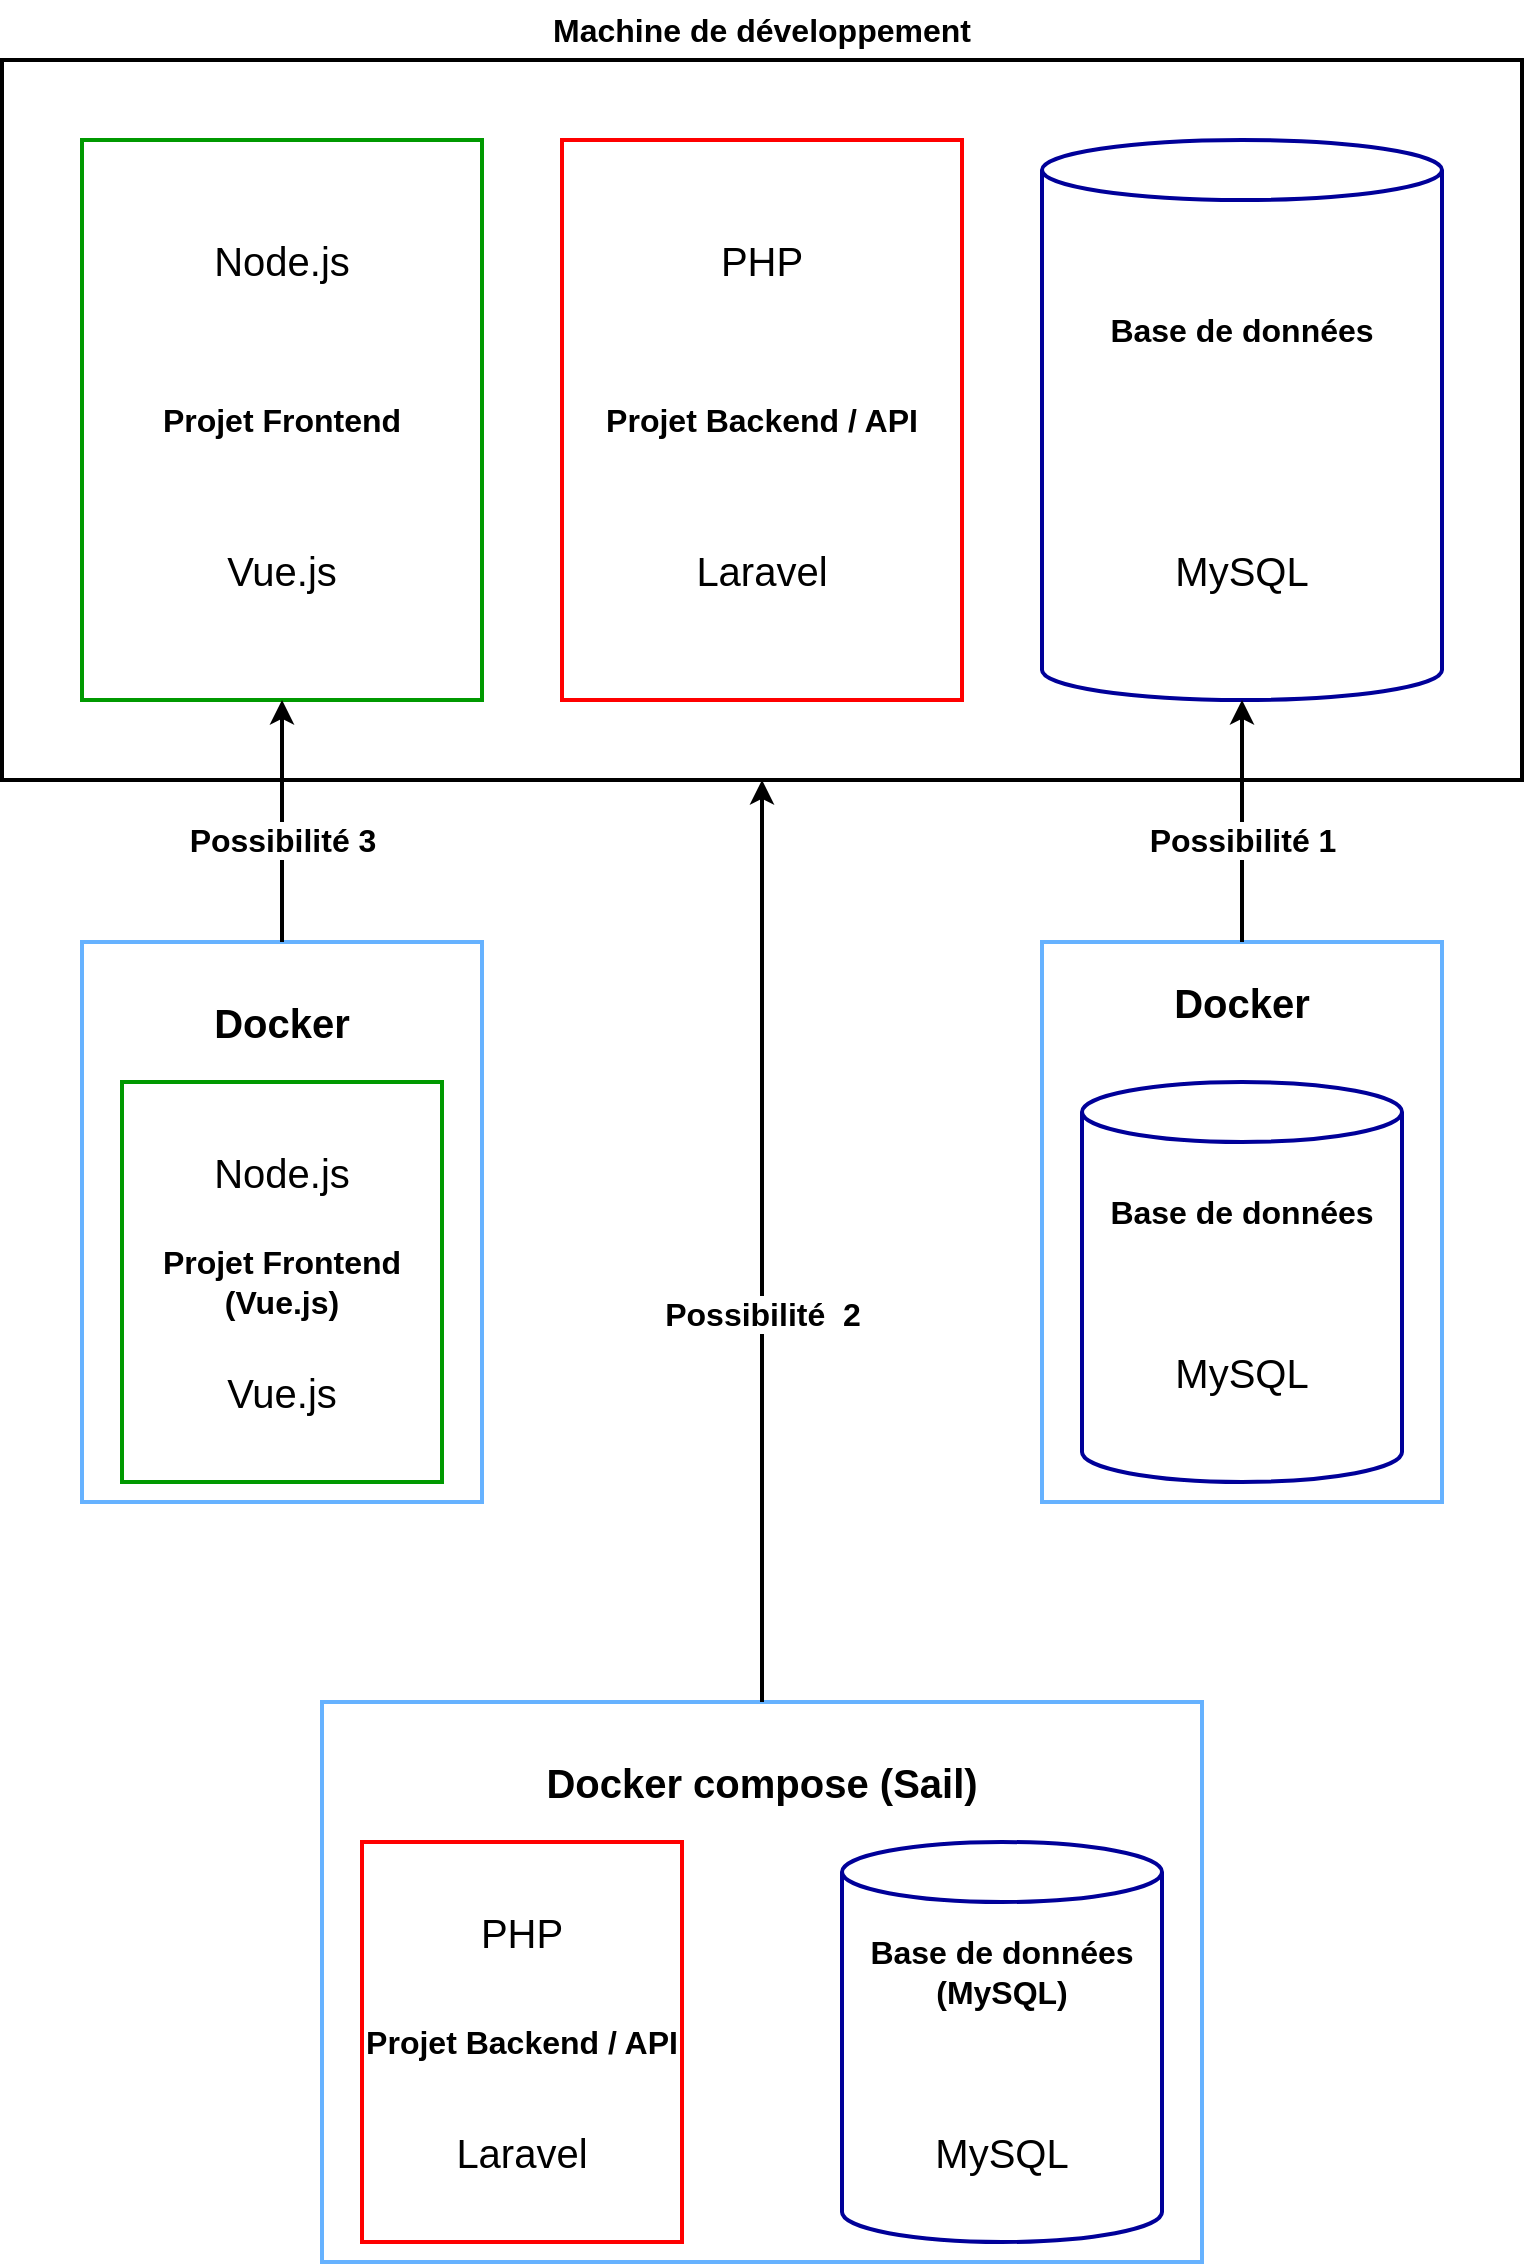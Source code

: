 <mxfile version="18.0.4" type="device"><diagram id="r9yDOdrft_3wjeYdZze2" name="Infrastructure actuelle"><mxGraphModel dx="2062" dy="1217" grid="1" gridSize="10" guides="1" tooltips="1" connect="1" arrows="1" fold="1" page="1" pageScale="1" pageWidth="827" pageHeight="1169" math="0" shadow="0"><root><mxCell id="0"/><mxCell id="1" parent="0"/><mxCell id="SxDabUhU83ZVip-BnQjD-1" value="" style="rounded=0;whiteSpace=wrap;html=1;fillColor=none;strokeWidth=2;" parent="1" vertex="1"><mxGeometry x="40" y="39" width="760" height="360" as="geometry"/></mxCell><mxCell id="SxDabUhU83ZVip-BnQjD-2" value="&lt;span style=&quot;font-size: 16px;&quot;&gt;Machine de développement&lt;/span&gt;" style="text;html=1;strokeColor=none;fillColor=none;align=center;verticalAlign=middle;whiteSpace=wrap;rounded=0;fontStyle=1;fontSize=16;" parent="1" vertex="1"><mxGeometry x="40" y="9" width="760" height="30" as="geometry"/></mxCell><mxCell id="SxDabUhU83ZVip-BnQjD-3" value="&lt;font style=&quot;font-size: 16px;&quot;&gt;Projet Frontend&lt;/font&gt;" style="rounded=0;whiteSpace=wrap;html=1;strokeWidth=2;fillColor=none;fontSize=16;strokeColor=#009900;fontStyle=1" parent="1" vertex="1"><mxGeometry x="80" y="79" width="200" height="280" as="geometry"/></mxCell><mxCell id="SxDabUhU83ZVip-BnQjD-4" value="Projet Backend / API" style="rounded=0;whiteSpace=wrap;html=1;strokeWidth=2;fillColor=none;fontSize=16;strokeColor=#FF0000;fontStyle=1" parent="1" vertex="1"><mxGeometry x="320" y="79" width="200" height="280" as="geometry"/></mxCell><mxCell id="SxDabUhU83ZVip-BnQjD-6" value="" style="shape=cylinder3;whiteSpace=wrap;html=1;boundedLbl=1;backgroundOutline=1;size=15;strokeWidth=2;fillColor=none;fontSize=14;strokeColor=#000099;" parent="1" vertex="1"><mxGeometry x="560" y="79" width="200" height="280" as="geometry"/></mxCell><mxCell id="LVgjFQmivS-eAMBgzMLH-1" value="Base de données" style="text;html=1;strokeColor=none;fillColor=none;align=center;verticalAlign=middle;whiteSpace=wrap;rounded=0;fontSize=16;fontStyle=1" parent="1" vertex="1"><mxGeometry x="560" y="159" width="200" height="30" as="geometry"/></mxCell><mxCell id="vsb043NFaa2IGARD-wmM-1" value="Node.js" style="text;html=1;strokeColor=none;fillColor=none;align=center;verticalAlign=middle;whiteSpace=wrap;rounded=0;fontSize=20;" parent="1" vertex="1"><mxGeometry x="80" y="124" width="200" height="30" as="geometry"/></mxCell><mxCell id="vsb043NFaa2IGARD-wmM-2" value="Vue.js" style="text;html=1;strokeColor=none;fillColor=none;align=center;verticalAlign=middle;whiteSpace=wrap;rounded=0;fontSize=20;" parent="1" vertex="1"><mxGeometry x="80" y="279" width="200" height="30" as="geometry"/></mxCell><mxCell id="vsb043NFaa2IGARD-wmM-3" value="PHP" style="text;html=1;strokeColor=none;fillColor=none;align=center;verticalAlign=middle;whiteSpace=wrap;rounded=0;fontSize=20;" parent="1" vertex="1"><mxGeometry x="320" y="124" width="200" height="30" as="geometry"/></mxCell><mxCell id="vsb043NFaa2IGARD-wmM-4" value="Laravel" style="text;html=1;strokeColor=none;fillColor=none;align=center;verticalAlign=middle;whiteSpace=wrap;rounded=0;fontSize=20;" parent="1" vertex="1"><mxGeometry x="320" y="279" width="200" height="30" as="geometry"/></mxCell><mxCell id="vsb043NFaa2IGARD-wmM-5" value="MySQL" style="text;html=1;strokeColor=none;fillColor=none;align=center;verticalAlign=middle;whiteSpace=wrap;rounded=0;fontSize=20;" parent="1" vertex="1"><mxGeometry x="560" y="279" width="200" height="30" as="geometry"/></mxCell><mxCell id="0qqkSwmfJCqANnDKYchJ-1" value="" style="rounded=0;whiteSpace=wrap;html=1;fontSize=14;strokeWidth=2;fillColor=none;strokeColor=#66B2FF;" vertex="1" parent="1"><mxGeometry x="560" y="480" width="200" height="280" as="geometry"/></mxCell><mxCell id="0qqkSwmfJCqANnDKYchJ-4" value="" style="shape=cylinder3;whiteSpace=wrap;html=1;boundedLbl=1;backgroundOutline=1;size=15;strokeWidth=2;fillColor=none;fontSize=14;strokeColor=#000099;" vertex="1" parent="1"><mxGeometry x="580" y="550" width="160" height="200" as="geometry"/></mxCell><mxCell id="0qqkSwmfJCqANnDKYchJ-6" value="Base de données" style="text;html=1;strokeColor=none;fillColor=none;align=center;verticalAlign=middle;whiteSpace=wrap;rounded=0;fontSize=16;fontStyle=1" vertex="1" parent="1"><mxGeometry x="580" y="600" width="160" height="30" as="geometry"/></mxCell><mxCell id="0qqkSwmfJCqANnDKYchJ-13" value="MySQL" style="text;html=1;strokeColor=none;fillColor=none;align=center;verticalAlign=middle;whiteSpace=wrap;rounded=0;fontSize=20;" vertex="1" parent="1"><mxGeometry x="580" y="680" width="160" height="30" as="geometry"/></mxCell><mxCell id="0qqkSwmfJCqANnDKYchJ-14" value="Docker" style="text;html=1;strokeColor=none;fillColor=none;align=center;verticalAlign=middle;whiteSpace=wrap;rounded=0;fontSize=20;fontStyle=1" vertex="1" parent="1"><mxGeometry x="560" y="495" width="200" height="30" as="geometry"/></mxCell><mxCell id="0qqkSwmfJCqANnDKYchJ-16" value="" style="rounded=0;whiteSpace=wrap;html=1;fontSize=14;strokeWidth=2;fillColor=none;strokeColor=#66B2FF;" vertex="1" parent="1"><mxGeometry x="200" y="860" width="440" height="280" as="geometry"/></mxCell><mxCell id="0qqkSwmfJCqANnDKYchJ-18" value="Projet Backend / API" style="rounded=0;whiteSpace=wrap;html=1;strokeWidth=2;fillColor=none;fontSize=16;fontStyle=1;strokeColor=#FF0000;" vertex="1" parent="1"><mxGeometry x="220" y="930" width="160" height="200" as="geometry"/></mxCell><mxCell id="0qqkSwmfJCqANnDKYchJ-19" value="" style="shape=cylinder3;whiteSpace=wrap;html=1;boundedLbl=1;backgroundOutline=1;size=15;strokeWidth=2;fillColor=none;fontSize=14;fontColor=#000000;strokeColor=#000099;" vertex="1" parent="1"><mxGeometry x="460" y="930" width="160" height="200" as="geometry"/></mxCell><mxCell id="0qqkSwmfJCqANnDKYchJ-20" value="Base de données (MySQL)" style="text;html=1;strokeColor=none;fillColor=none;align=center;verticalAlign=middle;whiteSpace=wrap;rounded=0;fontSize=16;fontStyle=1" vertex="1" parent="1"><mxGeometry x="460" y="980" width="160" height="30" as="geometry"/></mxCell><mxCell id="0qqkSwmfJCqANnDKYchJ-23" value="PHP" style="text;html=1;strokeColor=none;fillColor=none;align=center;verticalAlign=middle;whiteSpace=wrap;rounded=0;fontSize=20;" vertex="1" parent="1"><mxGeometry x="220" y="960" width="160" height="30" as="geometry"/></mxCell><mxCell id="0qqkSwmfJCqANnDKYchJ-24" value="Laravel" style="text;html=1;strokeColor=none;fillColor=none;align=center;verticalAlign=middle;whiteSpace=wrap;rounded=0;fontSize=20;" vertex="1" parent="1"><mxGeometry x="220" y="1070" width="160" height="30" as="geometry"/></mxCell><mxCell id="0qqkSwmfJCqANnDKYchJ-25" value="MySQL" style="text;html=1;strokeColor=none;fillColor=none;align=center;verticalAlign=middle;whiteSpace=wrap;rounded=0;fontSize=20;" vertex="1" parent="1"><mxGeometry x="460" y="1070" width="160" height="30" as="geometry"/></mxCell><mxCell id="0qqkSwmfJCqANnDKYchJ-26" value="Docker compose (Sail)" style="text;html=1;strokeColor=none;fillColor=none;align=center;verticalAlign=middle;whiteSpace=wrap;rounded=0;fontSize=20;fontStyle=1" vertex="1" parent="1"><mxGeometry x="200" y="885" width="440" height="30" as="geometry"/></mxCell><mxCell id="0qqkSwmfJCqANnDKYchJ-47" value="" style="rounded=0;whiteSpace=wrap;html=1;strokeWidth=2;fillColor=none;fontSize=14;strokeColor=#66B2FF;" vertex="1" parent="1"><mxGeometry x="80" y="480" width="200" height="280" as="geometry"/></mxCell><mxCell id="0qqkSwmfJCqANnDKYchJ-48" value="&lt;span style=&quot;font-size: 16px;&quot;&gt;Projet Frontend (Vue.js)&lt;/span&gt;" style="rounded=0;whiteSpace=wrap;html=1;strokeWidth=2;fillColor=none;fontSize=16;strokeColor=#009900;fontStyle=1" vertex="1" parent="1"><mxGeometry x="100" y="550" width="160" height="200" as="geometry"/></mxCell><mxCell id="0qqkSwmfJCqANnDKYchJ-49" value="Node.js" style="text;html=1;strokeColor=none;fillColor=none;align=center;verticalAlign=middle;whiteSpace=wrap;rounded=0;fontSize=20;" vertex="1" parent="1"><mxGeometry x="80" y="580" width="200" height="30" as="geometry"/></mxCell><mxCell id="0qqkSwmfJCqANnDKYchJ-50" value="Vue.js" style="text;html=1;strokeColor=none;fillColor=none;align=center;verticalAlign=middle;whiteSpace=wrap;rounded=0;fontSize=20;" vertex="1" parent="1"><mxGeometry x="80" y="690" width="200" height="30" as="geometry"/></mxCell><mxCell id="0qqkSwmfJCqANnDKYchJ-51" value="Docker" style="text;html=1;strokeColor=none;fillColor=none;align=center;verticalAlign=middle;whiteSpace=wrap;rounded=0;fontSize=20;fontStyle=1" vertex="1" parent="1"><mxGeometry x="80" y="505" width="200" height="30" as="geometry"/></mxCell><mxCell id="0qqkSwmfJCqANnDKYchJ-52" value="" style="endArrow=classic;html=1;rounded=0;fillColor=#000000;entryX=0.5;entryY=1;entryDx=0;entryDy=0;entryPerimeter=0;exitX=0.5;exitY=0;exitDx=0;exitDy=0;strokeWidth=2;" edge="1" parent="1" source="0qqkSwmfJCqANnDKYchJ-1" target="SxDabUhU83ZVip-BnQjD-6"><mxGeometry width="50" height="50" relative="1" as="geometry"><mxPoint x="390" y="500" as="sourcePoint"/><mxPoint x="440" y="450" as="targetPoint"/></mxGeometry></mxCell><mxCell id="0qqkSwmfJCqANnDKYchJ-53" value="Possibilité&amp;nbsp;1" style="edgeLabel;html=1;align=center;verticalAlign=middle;resizable=0;points=[];fontSize=16;fontStyle=1" vertex="1" connectable="0" parent="0qqkSwmfJCqANnDKYchJ-52"><mxGeometry x="-0.157" relative="1" as="geometry"><mxPoint as="offset"/></mxGeometry></mxCell><mxCell id="0qqkSwmfJCqANnDKYchJ-54" value="" style="endArrow=classic;html=1;rounded=0;fillColor=#000000;exitX=0.5;exitY=0;exitDx=0;exitDy=0;strokeWidth=2;" edge="1" parent="1" source="0qqkSwmfJCqANnDKYchJ-16" target="SxDabUhU83ZVip-BnQjD-1"><mxGeometry width="50" height="50" relative="1" as="geometry"><mxPoint x="412.5" y="570.5" as="sourcePoint"/><mxPoint x="412.5" y="449.5" as="targetPoint"/></mxGeometry></mxCell><mxCell id="0qqkSwmfJCqANnDKYchJ-55" value="Possibilité&amp;nbsp;&amp;nbsp;2" style="edgeLabel;html=1;align=center;verticalAlign=middle;resizable=0;points=[];fontSize=16;fontStyle=1" vertex="1" connectable="0" parent="0qqkSwmfJCqANnDKYchJ-54"><mxGeometry x="-0.157" relative="1" as="geometry"><mxPoint as="offset"/></mxGeometry></mxCell><mxCell id="0qqkSwmfJCqANnDKYchJ-56" value="" style="endArrow=classic;html=1;rounded=0;fillColor=#000000;exitX=0.5;exitY=0;exitDx=0;exitDy=0;strokeWidth=2;entryX=0.5;entryY=1;entryDx=0;entryDy=0;" edge="1" parent="1" source="0qqkSwmfJCqANnDKYchJ-47" target="SxDabUhU83ZVip-BnQjD-3"><mxGeometry width="50" height="50" relative="1" as="geometry"><mxPoint x="430" y="870" as="sourcePoint"/><mxPoint x="430" y="409" as="targetPoint"/></mxGeometry></mxCell><mxCell id="0qqkSwmfJCqANnDKYchJ-57" value="Possibilité 3" style="edgeLabel;html=1;align=center;verticalAlign=middle;resizable=0;points=[];fontSize=16;fontStyle=1" vertex="1" connectable="0" parent="0qqkSwmfJCqANnDKYchJ-56"><mxGeometry x="-0.157" relative="1" as="geometry"><mxPoint as="offset"/></mxGeometry></mxCell></root></mxGraphModel></diagram></mxfile>